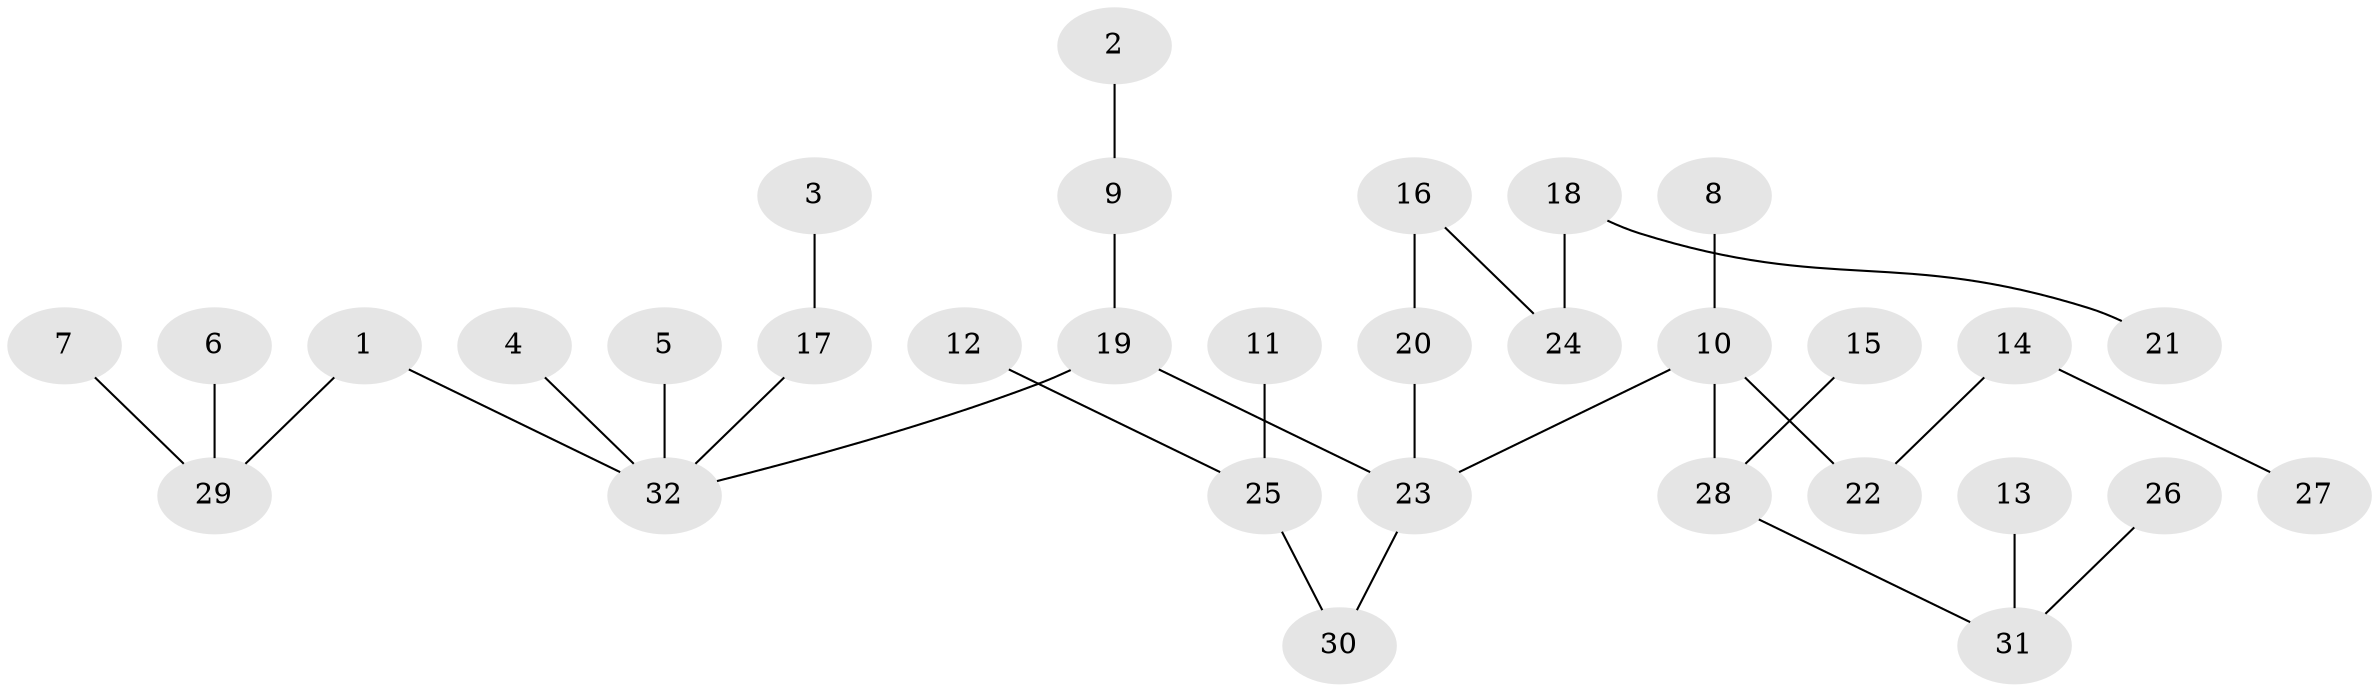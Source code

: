 // original degree distribution, {6: 0.009433962264150943, 5: 0.05660377358490566, 4: 0.03773584905660377, 2: 0.25471698113207547, 3: 0.16981132075471697, 1: 0.4716981132075472}
// Generated by graph-tools (version 1.1) at 2025/37/03/04/25 23:37:17]
// undirected, 32 vertices, 31 edges
graph export_dot {
  node [color=gray90,style=filled];
  1;
  2;
  3;
  4;
  5;
  6;
  7;
  8;
  9;
  10;
  11;
  12;
  13;
  14;
  15;
  16;
  17;
  18;
  19;
  20;
  21;
  22;
  23;
  24;
  25;
  26;
  27;
  28;
  29;
  30;
  31;
  32;
  1 -- 29 [weight=1.0];
  1 -- 32 [weight=1.0];
  2 -- 9 [weight=1.0];
  3 -- 17 [weight=1.0];
  4 -- 32 [weight=1.0];
  5 -- 32 [weight=1.0];
  6 -- 29 [weight=1.0];
  7 -- 29 [weight=1.0];
  8 -- 10 [weight=1.0];
  9 -- 19 [weight=1.0];
  10 -- 22 [weight=1.0];
  10 -- 23 [weight=1.0];
  10 -- 28 [weight=1.0];
  11 -- 25 [weight=1.0];
  12 -- 25 [weight=1.0];
  13 -- 31 [weight=1.0];
  14 -- 22 [weight=1.0];
  14 -- 27 [weight=1.0];
  15 -- 28 [weight=1.0];
  16 -- 20 [weight=1.0];
  16 -- 24 [weight=1.0];
  17 -- 32 [weight=1.0];
  18 -- 21 [weight=1.0];
  18 -- 24 [weight=1.0];
  19 -- 23 [weight=1.0];
  19 -- 32 [weight=1.0];
  20 -- 23 [weight=1.0];
  23 -- 30 [weight=1.0];
  25 -- 30 [weight=1.0];
  26 -- 31 [weight=1.0];
  28 -- 31 [weight=1.0];
}
